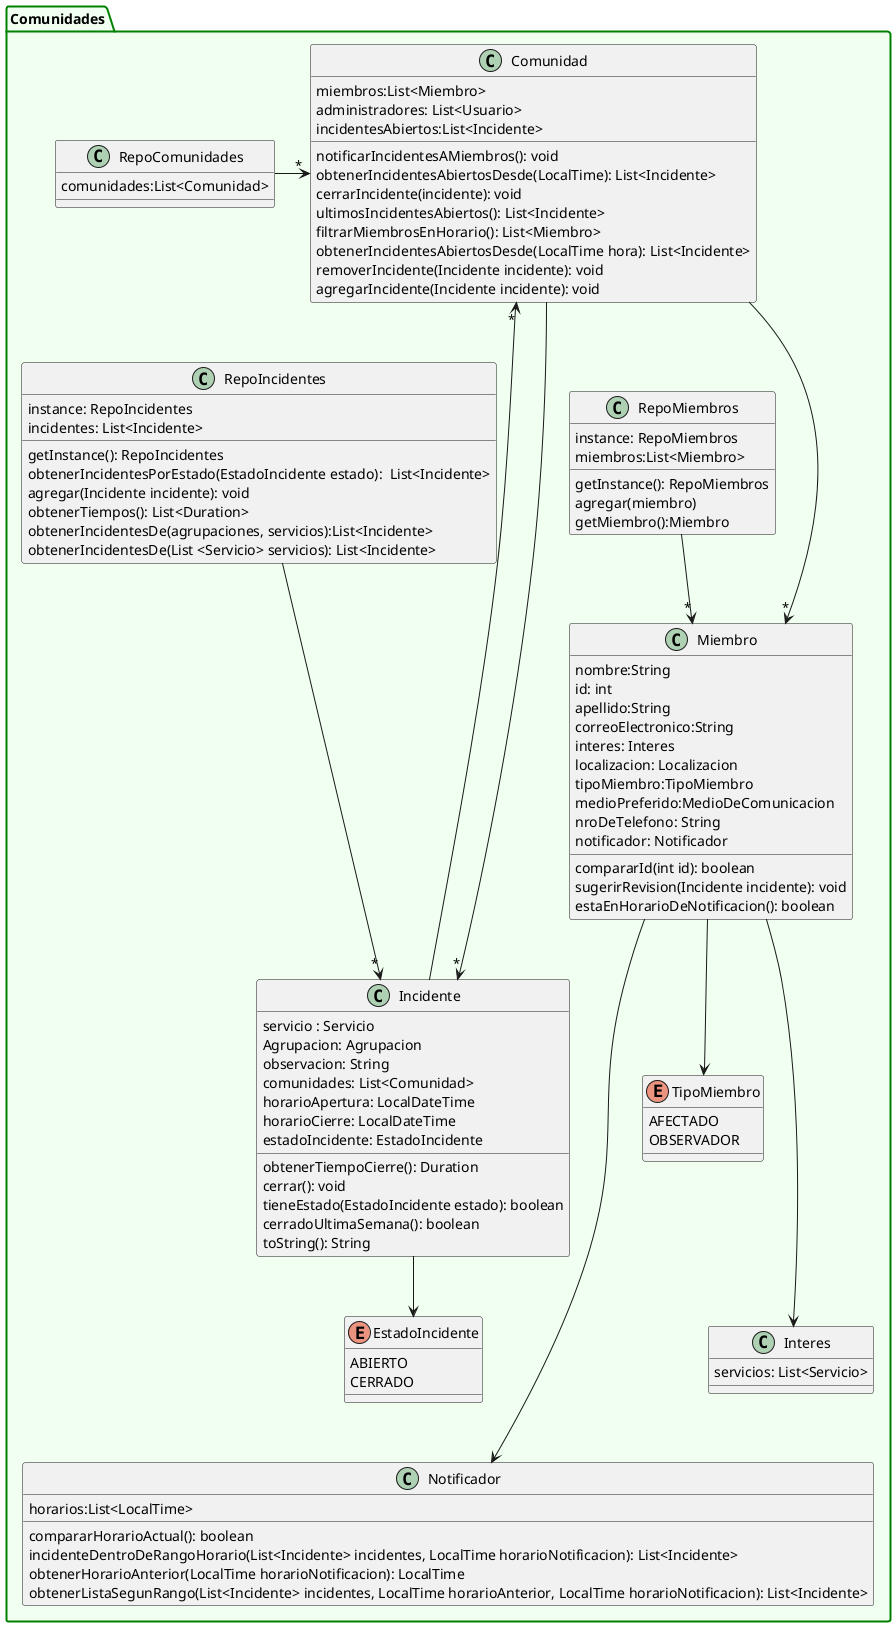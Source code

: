 @startuml
'https://plantuml.com/class-diagram
package Comunidades #back:honeydew;line:Green;line.bold{
    class Comunidad{
        miembros:List<Miembro>
        administradores: List<Usuario>
        incidentesAbiertos:List<Incidente>
        notificarIncidentesAMiembros(): void
        obtenerIncidentesAbiertosDesde(LocalTime): List<Incidente>
        cerrarIncidente(incidente): void
        ultimosIncidentesAbiertos(): List<Incidente>
        filtrarMiembrosEnHorario(): List<Miembro>
        obtenerIncidentesAbiertosDesde(LocalTime hora): List<Incidente>
        removerIncidente(Incidente incidente): void
        agregarIncidente(Incidente incidente): void

    }

    class RepoComunidades{
        comunidades:List<Comunidad>
    }

    class Notificador {
         horarios:List<LocalTime>
         compararHorarioActual(): boolean
         incidenteDentroDeRangoHorario(List<Incidente> incidentes, LocalTime horarioNotificacion): List<Incidente>
         obtenerHorarioAnterior(LocalTime horarioNotificacion): LocalTime
         obtenerListaSegunRango(List<Incidente> incidentes, LocalTime horarioAnterior, LocalTime horarioNotificacion): List<Incidente>
    }

    class Miembro{
        nombre:String
        id: int
        apellido:String
        correoElectronico:String
        interes: Interes
        localizacion: Localizacion
        tipoMiembro:TipoMiembro
        medioPreferido:MedioDeComunicacion
        nroDeTelefono: String
        notificador: Notificador
        compararId(int id): boolean
        sugerirRevision(Incidente incidente): void
        estaEnHorarioDeNotificacion(): boolean
    }

    enum TipoMiembro{
        AFECTADO
        OBSERVADOR
    }

    class RepoMiembros{
        instance: RepoMiembros
        miembros:List<Miembro>
        getInstance(): RepoMiembros
        agregar(miembro)
        getMiembro():Miembro
    }

    class Interes{
        servicios: List<Servicio>
    }

    class  Incidente{
        servicio : Servicio
        Agrupacion: Agrupacion
        observacion: String
        comunidades: List<Comunidad>
        horarioApertura: LocalDateTime
        horarioCierre: LocalDateTime
        estadoIncidente: EstadoIncidente
        obtenerTiempoCierre(): Duration
        cerrar(): void
        tieneEstado(EstadoIncidente estado): boolean
        cerradoUltimaSemana(): boolean
        toString(): String
    }

    class RepoIncidentes{
        instance: RepoIncidentes
        incidentes: List<Incidente>
        getInstance(): RepoIncidentes
        obtenerIncidentesPorEstado(EstadoIncidente estado):  List<Incidente>
        agregar(Incidente incidente): void
        obtenerTiempos(): List<Duration>
        obtenerIncidentesDe(agrupaciones, servicios):List<Incidente>
        obtenerIncidentesDe(List <Servicio> servicios): List<Incidente>
    }

    enum EstadoIncidente {
        ABIERTO
        CERRADO
    }

    Incidente-up-->"*"Comunidad
    Incidente-->EstadoIncidente
    Comunidad--down-->"*"Incidente
    RepoIncidentes--->"*" Incidente
    RepoMiembros -->"*" Miembro
    Comunidad -down-->"*" Miembro
    RepoComunidades -right->"*" Comunidad
    Miembro-->TipoMiembro
    Miembro--down->Interes
    Miembro--down-->Notificador
}


@enduml